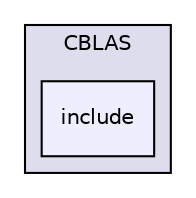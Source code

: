 digraph "libs/lapack-3.6.0/CBLAS/include" {
  compound=true
  node [ fontsize="10", fontname="Helvetica"];
  edge [ labelfontsize="10", labelfontname="Helvetica"];
  subgraph clusterdir_88e4ec7444d906034d2c2a43f6505658 {
    graph [ bgcolor="#ddddee", pencolor="black", label="CBLAS" fontname="Helvetica", fontsize="10", URL="dir_88e4ec7444d906034d2c2a43f6505658.html"]
  dir_0b26bc02eaa3f862ddde3cf457d2bd8f [shape=box, label="include", style="filled", fillcolor="#eeeeff", pencolor="black", URL="dir_0b26bc02eaa3f862ddde3cf457d2bd8f.html"];
  }
}
